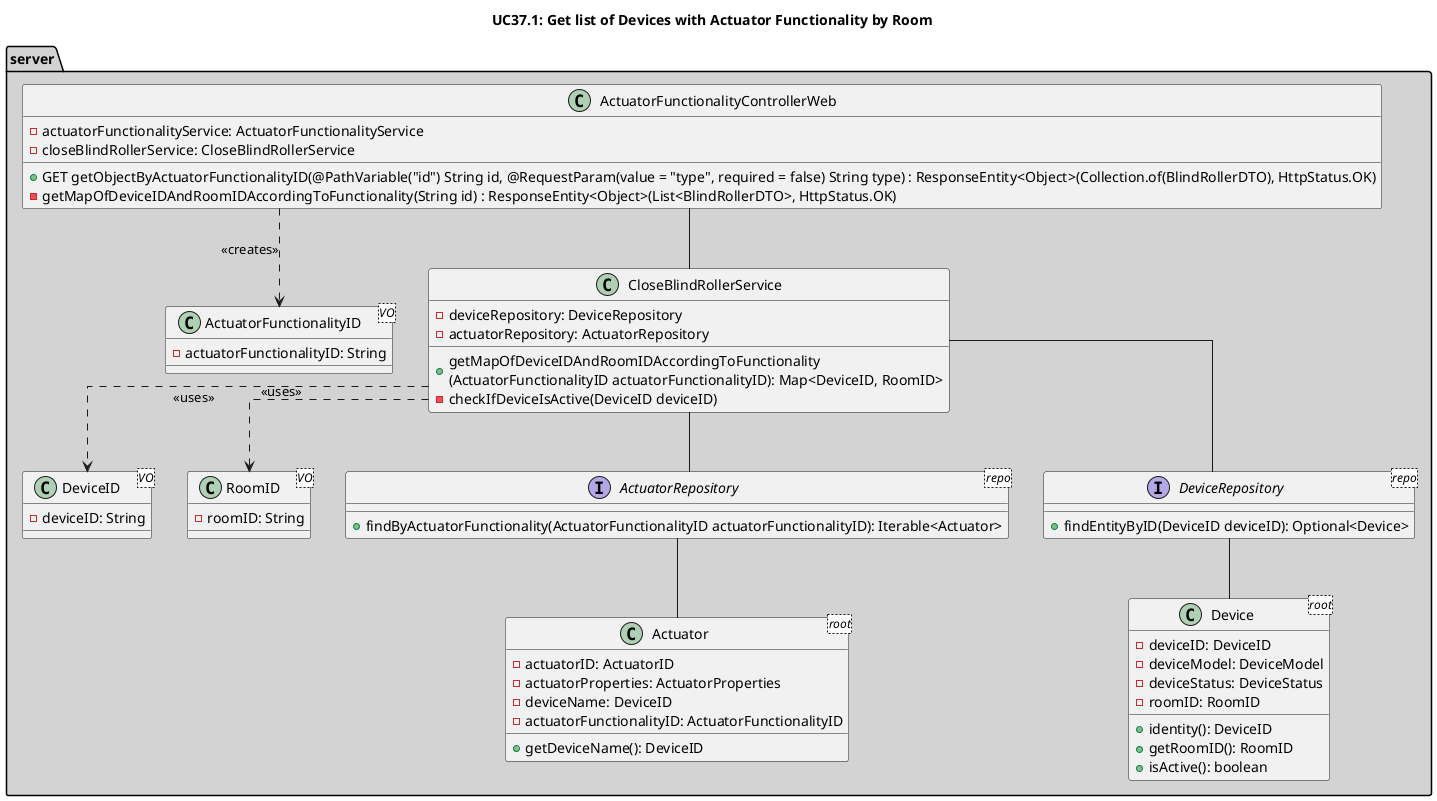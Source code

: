 @startuml
'https://plantuml.com/class-diagram
skinparam linetype ortho

title UC37.1: Get list of Devices with Actuator Functionality by Room

package server #LightGray {
class ActuatorFunctionalityControllerWeb {
    -actuatorFunctionalityService: ActuatorFunctionalityService
    -closeBlindRollerService: CloseBlindRollerService
   +GET getObjectByActuatorFunctionalityID(@PathVariable("id") String id, @RequestParam(value = "type", required = false) String type) : ResponseEntity<Object>(Collection.of(BlindRollerDTO), HttpStatus.OK)
   -getMapOfDeviceIDAndRoomIDAccordingToFunctionality(String id) : ResponseEntity<Object>(List<BlindRollerDTO>, HttpStatus.OK)
}

class ActuatorFunctionalityID <VO>{
    -actuatorFunctionalityID: String
}

class CloseBlindRollerService {
    - deviceRepository: DeviceRepository
    - actuatorRepository: ActuatorRepository
    +getMapOfDeviceIDAndRoomIDAccordingToFunctionality\n(ActuatorFunctionalityID actuatorFunctionalityID): Map<DeviceID, RoomID>
    -checkIfDeviceIsActive(DeviceID deviceID)
}

class DeviceID <VO>{
    -deviceID: String
}

class RoomID <VO>{
    -roomID: String
}

interface ActuatorRepository <repo>{
    +findByActuatorFunctionality(ActuatorFunctionalityID actuatorFunctionalityID): Iterable<Actuator>
}

class Actuator <root>{
     -actuatorID: ActuatorID
     -actuatorProperties: ActuatorProperties
     -deviceName: DeviceID
     -actuatorFunctionalityID: ActuatorFunctionalityID
     +getDeviceName(): DeviceID
    }

interface DeviceRepository <repo>{
    +findEntityByID(DeviceID deviceID): Optional<Device>
}

class Device <root>{
    -deviceID: DeviceID
    -deviceModel: DeviceModel
    -deviceStatus: DeviceStatus
    -roomID: RoomID
    +identity(): DeviceID
    +getRoomID(): RoomID
    +isActive(): boolean
}
}


ActuatorFunctionalityControllerWeb ..> ActuatorFunctionalityID: <<creates>>
ActuatorFunctionalityControllerWeb -- CloseBlindRollerService
CloseBlindRollerService -- ActuatorRepository
CloseBlindRollerService -- DeviceRepository
CloseBlindRollerService ..> RoomID: <<uses>>
CloseBlindRollerService ..> DeviceID: <<uses>>
ActuatorRepository -- Actuator
DeviceRepository -- Device
@enduml